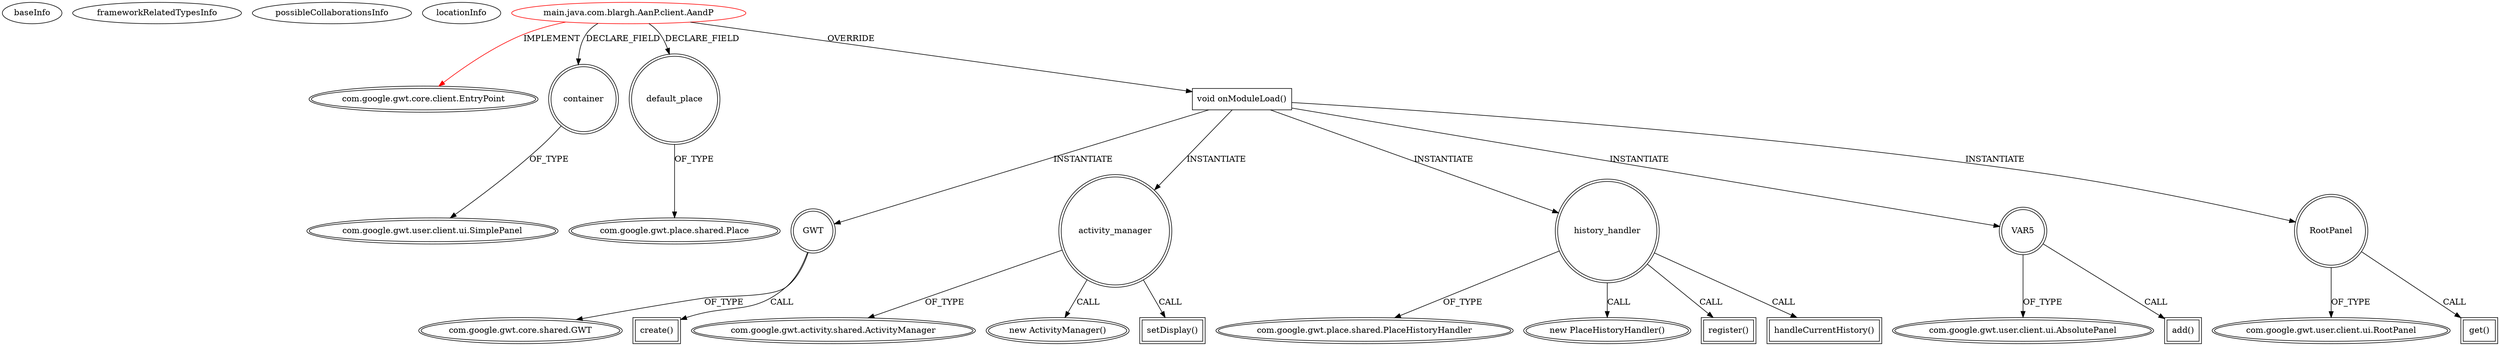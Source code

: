 digraph {
baseInfo[graphId=789,category="extension_graph",isAnonymous=false,possibleRelation=false]
frameworkRelatedTypesInfo[0="com.google.gwt.core.client.EntryPoint"]
possibleCollaborationsInfo[]
locationInfo[projectName="bahkified-Test",filePath="/bahkified-Test/Test-master/src/main/java/com/blargh/AanP/client/AandP.java",contextSignature="AandP",graphId="789"]
0[label="main.java.com.blargh.AanP.client.AandP",vertexType="ROOT_CLIENT_CLASS_DECLARATION",isFrameworkType=false,color=red]
1[label="com.google.gwt.core.client.EntryPoint",vertexType="FRAMEWORK_INTERFACE_TYPE",isFrameworkType=true,peripheries=2]
2[label="container",vertexType="FIELD_DECLARATION",isFrameworkType=true,peripheries=2,shape=circle]
3[label="com.google.gwt.user.client.ui.SimplePanel",vertexType="FRAMEWORK_CLASS_TYPE",isFrameworkType=true,peripheries=2]
4[label="default_place",vertexType="FIELD_DECLARATION",isFrameworkType=true,peripheries=2,shape=circle]
5[label="com.google.gwt.place.shared.Place",vertexType="FRAMEWORK_CLASS_TYPE",isFrameworkType=true,peripheries=2]
6[label="void onModuleLoad()",vertexType="OVERRIDING_METHOD_DECLARATION",isFrameworkType=false,shape=box]
7[label="GWT",vertexType="VARIABLE_EXPRESION",isFrameworkType=true,peripheries=2,shape=circle]
9[label="com.google.gwt.core.shared.GWT",vertexType="FRAMEWORK_CLASS_TYPE",isFrameworkType=true,peripheries=2]
8[label="create()",vertexType="INSIDE_CALL",isFrameworkType=true,peripheries=2,shape=box]
11[label="activity_manager",vertexType="VARIABLE_EXPRESION",isFrameworkType=true,peripheries=2,shape=circle]
12[label="com.google.gwt.activity.shared.ActivityManager",vertexType="FRAMEWORK_CLASS_TYPE",isFrameworkType=true,peripheries=2]
10[label="new ActivityManager()",vertexType="CONSTRUCTOR_CALL",isFrameworkType=true,peripheries=2]
14[label="setDisplay()",vertexType="INSIDE_CALL",isFrameworkType=true,peripheries=2,shape=box]
16[label="history_handler",vertexType="VARIABLE_EXPRESION",isFrameworkType=true,peripheries=2,shape=circle]
17[label="com.google.gwt.place.shared.PlaceHistoryHandler",vertexType="FRAMEWORK_CLASS_TYPE",isFrameworkType=true,peripheries=2]
15[label="new PlaceHistoryHandler()",vertexType="CONSTRUCTOR_CALL",isFrameworkType=true,peripheries=2]
19[label="register()",vertexType="INSIDE_CALL",isFrameworkType=true,peripheries=2,shape=box]
20[label="VAR5",vertexType="VARIABLE_EXPRESION",isFrameworkType=true,peripheries=2,shape=circle]
22[label="com.google.gwt.user.client.ui.AbsolutePanel",vertexType="FRAMEWORK_CLASS_TYPE",isFrameworkType=true,peripheries=2]
21[label="add()",vertexType="INSIDE_CALL",isFrameworkType=true,peripheries=2,shape=box]
23[label="RootPanel",vertexType="VARIABLE_EXPRESION",isFrameworkType=true,peripheries=2,shape=circle]
25[label="com.google.gwt.user.client.ui.RootPanel",vertexType="FRAMEWORK_CLASS_TYPE",isFrameworkType=true,peripheries=2]
24[label="get()",vertexType="INSIDE_CALL",isFrameworkType=true,peripheries=2,shape=box]
27[label="handleCurrentHistory()",vertexType="INSIDE_CALL",isFrameworkType=true,peripheries=2,shape=box]
0->1[label="IMPLEMENT",color=red]
0->2[label="DECLARE_FIELD"]
2->3[label="OF_TYPE"]
0->4[label="DECLARE_FIELD"]
4->5[label="OF_TYPE"]
0->6[label="OVERRIDE"]
6->7[label="INSTANTIATE"]
7->9[label="OF_TYPE"]
7->8[label="CALL"]
6->11[label="INSTANTIATE"]
11->12[label="OF_TYPE"]
11->10[label="CALL"]
11->14[label="CALL"]
6->16[label="INSTANTIATE"]
16->17[label="OF_TYPE"]
16->15[label="CALL"]
16->19[label="CALL"]
6->20[label="INSTANTIATE"]
20->22[label="OF_TYPE"]
20->21[label="CALL"]
6->23[label="INSTANTIATE"]
23->25[label="OF_TYPE"]
23->24[label="CALL"]
16->27[label="CALL"]
}
